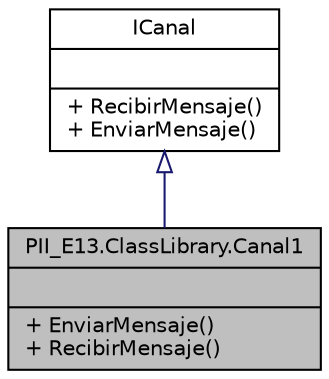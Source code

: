 digraph "PII_E13.ClassLibrary.Canal1"
{
 // INTERACTIVE_SVG=YES
 // LATEX_PDF_SIZE
  edge [fontname="Helvetica",fontsize="10",labelfontname="Helvetica",labelfontsize="10"];
  node [fontname="Helvetica",fontsize="10",shape=record];
  Node1 [label="{PII_E13.ClassLibrary.Canal1\n||+ EnviarMensaje()\l+ RecibirMensaje()\l}",height=0.2,width=0.4,color="black", fillcolor="grey75", style="filled", fontcolor="black",tooltip="Clase de ejemplo para una implementación de la interfaz ICanal utilizada en los tests donde es releva..."];
  Node2 -> Node1 [dir="back",color="midnightblue",fontsize="10",style="solid",arrowtail="onormal",fontname="Helvetica"];
  Node2 [label="{ICanal\n||+ RecibirMensaje()\l+ EnviarMensaje()\l}",height=0.2,width=0.4,color="black", fillcolor="white", style="filled",URL="$interfacePII_E13.ClassLibrary_1_1ICanal.html",tooltip="Esta clase respresenta la interfaz de los canales."];
}
